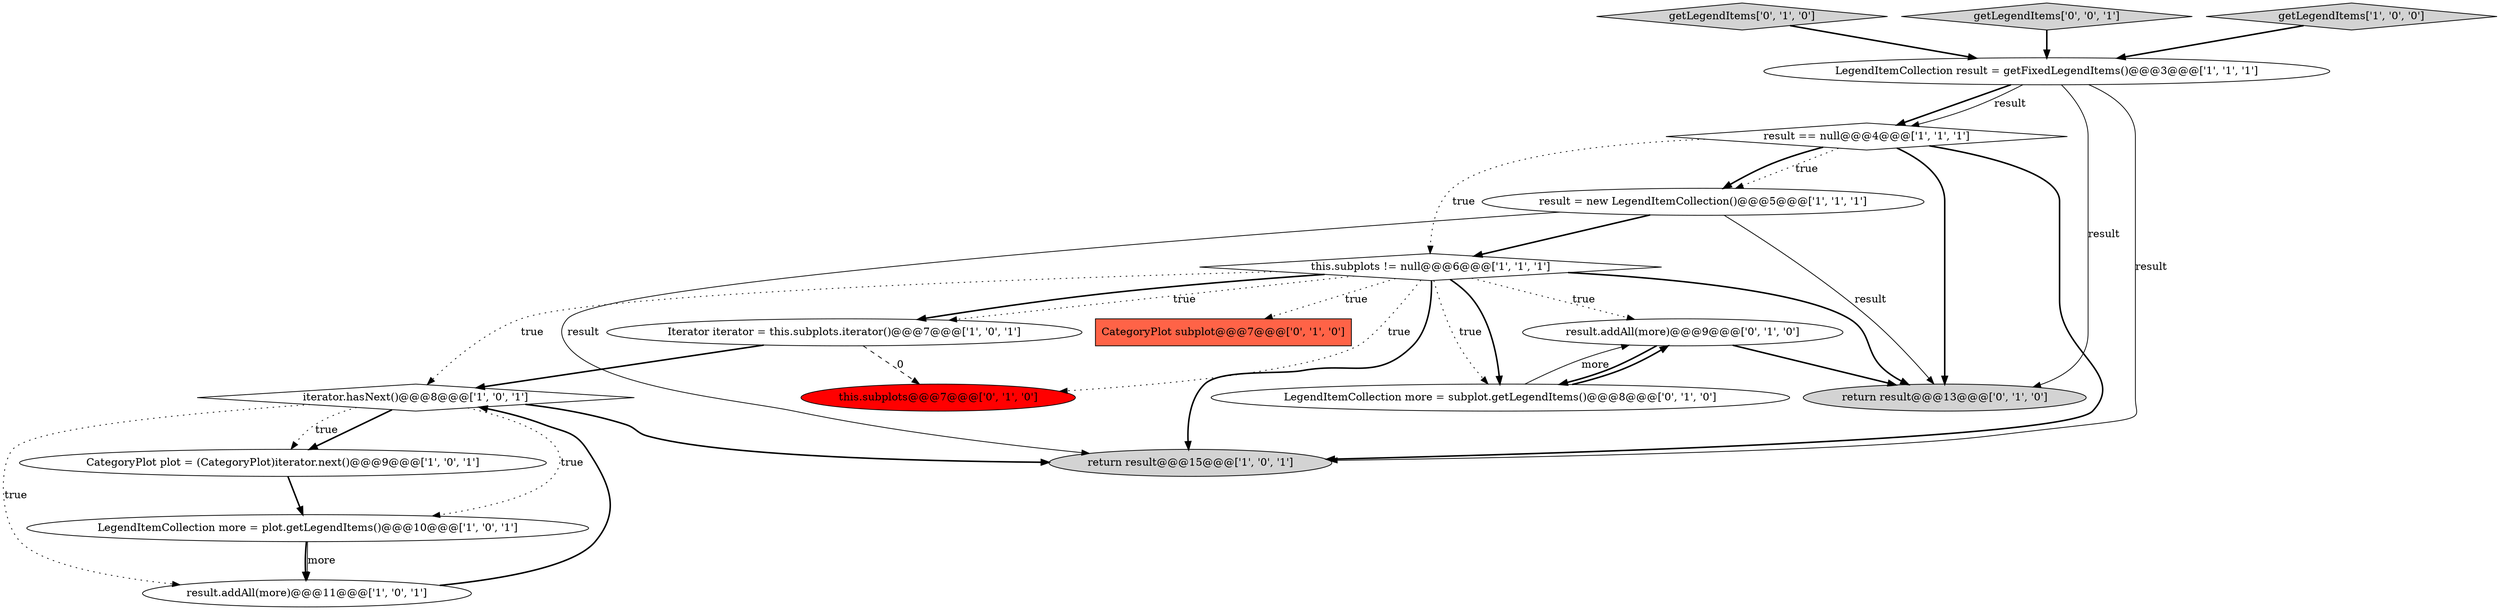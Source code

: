 digraph {
0 [style = filled, label = "Iterator iterator = this.subplots.iterator()@@@7@@@['1', '0', '1']", fillcolor = white, shape = ellipse image = "AAA0AAABBB1BBB"];
9 [style = filled, label = "CategoryPlot plot = (CategoryPlot)iterator.next()@@@9@@@['1', '0', '1']", fillcolor = white, shape = ellipse image = "AAA0AAABBB1BBB"];
3 [style = filled, label = "result == null@@@4@@@['1', '1', '1']", fillcolor = white, shape = diamond image = "AAA0AAABBB1BBB"];
15 [style = filled, label = "getLegendItems['0', '1', '0']", fillcolor = lightgray, shape = diamond image = "AAA0AAABBB2BBB"];
16 [style = filled, label = "return result@@@13@@@['0', '1', '0']", fillcolor = lightgray, shape = ellipse image = "AAA0AAABBB2BBB"];
17 [style = filled, label = "getLegendItems['0', '0', '1']", fillcolor = lightgray, shape = diamond image = "AAA0AAABBB3BBB"];
2 [style = filled, label = "this.subplots != null@@@6@@@['1', '1', '1']", fillcolor = white, shape = diamond image = "AAA0AAABBB1BBB"];
4 [style = filled, label = "result = new LegendItemCollection()@@@5@@@['1', '1', '1']", fillcolor = white, shape = ellipse image = "AAA0AAABBB1BBB"];
6 [style = filled, label = "getLegendItems['1', '0', '0']", fillcolor = lightgray, shape = diamond image = "AAA0AAABBB1BBB"];
1 [style = filled, label = "LegendItemCollection more = plot.getLegendItems()@@@10@@@['1', '0', '1']", fillcolor = white, shape = ellipse image = "AAA0AAABBB1BBB"];
7 [style = filled, label = "return result@@@15@@@['1', '0', '1']", fillcolor = lightgray, shape = ellipse image = "AAA0AAABBB1BBB"];
10 [style = filled, label = "result.addAll(more)@@@11@@@['1', '0', '1']", fillcolor = white, shape = ellipse image = "AAA0AAABBB1BBB"];
11 [style = filled, label = "result.addAll(more)@@@9@@@['0', '1', '0']", fillcolor = white, shape = ellipse image = "AAA0AAABBB2BBB"];
8 [style = filled, label = "iterator.hasNext()@@@8@@@['1', '0', '1']", fillcolor = white, shape = diamond image = "AAA0AAABBB1BBB"];
12 [style = filled, label = "CategoryPlot subplot@@@7@@@['0', '1', '0']", fillcolor = tomato, shape = box image = "AAA0AAABBB2BBB"];
14 [style = filled, label = "this.subplots@@@7@@@['0', '1', '0']", fillcolor = red, shape = ellipse image = "AAA1AAABBB2BBB"];
13 [style = filled, label = "LegendItemCollection more = subplot.getLegendItems()@@@8@@@['0', '1', '0']", fillcolor = white, shape = ellipse image = "AAA0AAABBB2BBB"];
5 [style = filled, label = "LegendItemCollection result = getFixedLegendItems()@@@3@@@['1', '1', '1']", fillcolor = white, shape = ellipse image = "AAA0AAABBB1BBB"];
5->3 [style = bold, label=""];
11->16 [style = bold, label=""];
17->5 [style = bold, label=""];
2->0 [style = dotted, label="true"];
5->16 [style = solid, label="result"];
3->4 [style = dotted, label="true"];
4->2 [style = bold, label=""];
3->16 [style = bold, label=""];
8->10 [style = dotted, label="true"];
4->16 [style = solid, label="result"];
3->4 [style = bold, label=""];
13->11 [style = bold, label=""];
15->5 [style = bold, label=""];
8->7 [style = bold, label=""];
2->13 [style = bold, label=""];
2->11 [style = dotted, label="true"];
0->14 [style = dashed, label="0"];
8->1 [style = dotted, label="true"];
5->3 [style = solid, label="result"];
6->5 [style = bold, label=""];
2->0 [style = bold, label=""];
10->8 [style = bold, label=""];
1->10 [style = solid, label="more"];
3->7 [style = bold, label=""];
11->13 [style = bold, label=""];
0->8 [style = bold, label=""];
8->9 [style = bold, label=""];
2->12 [style = dotted, label="true"];
2->14 [style = dotted, label="true"];
8->9 [style = dotted, label="true"];
2->7 [style = bold, label=""];
5->7 [style = solid, label="result"];
9->1 [style = bold, label=""];
13->11 [style = solid, label="more"];
1->10 [style = bold, label=""];
2->13 [style = dotted, label="true"];
2->8 [style = dotted, label="true"];
3->2 [style = dotted, label="true"];
4->7 [style = solid, label="result"];
2->16 [style = bold, label=""];
}
